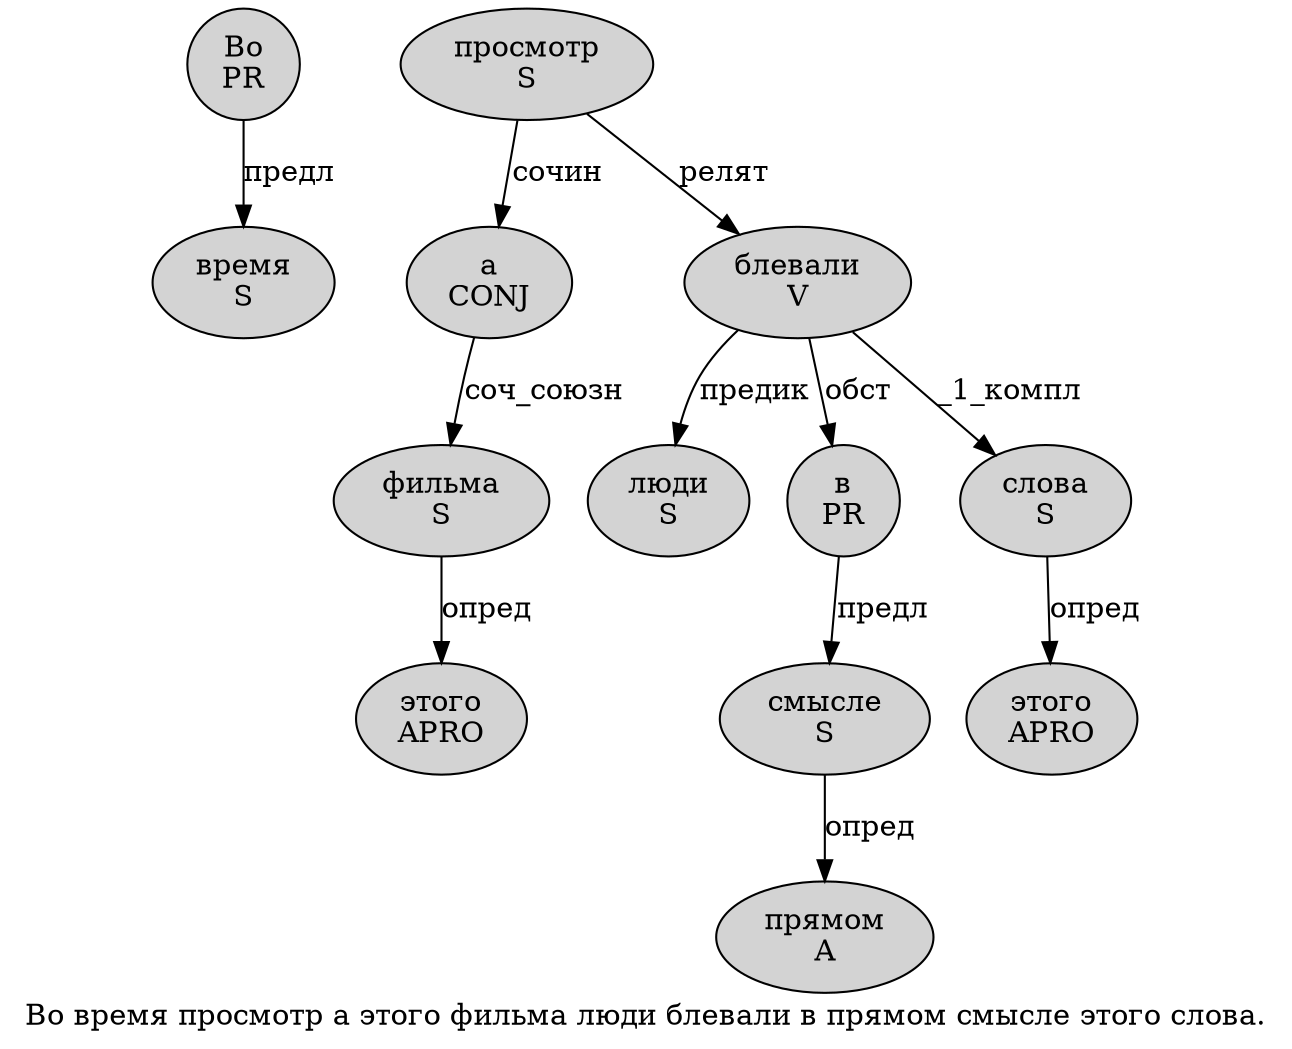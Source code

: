 digraph SENTENCE_3781 {
	graph [label="Во время просмотр а этого фильма люди блевали в прямом смысле этого слова."]
	node [style=filled]
		0 [label="Во
PR" color="" fillcolor=lightgray penwidth=1 shape=ellipse]
		1 [label="время
S" color="" fillcolor=lightgray penwidth=1 shape=ellipse]
		2 [label="просмотр
S" color="" fillcolor=lightgray penwidth=1 shape=ellipse]
		3 [label="а
CONJ" color="" fillcolor=lightgray penwidth=1 shape=ellipse]
		4 [label="этого
APRO" color="" fillcolor=lightgray penwidth=1 shape=ellipse]
		5 [label="фильма
S" color="" fillcolor=lightgray penwidth=1 shape=ellipse]
		6 [label="люди
S" color="" fillcolor=lightgray penwidth=1 shape=ellipse]
		7 [label="блевали
V" color="" fillcolor=lightgray penwidth=1 shape=ellipse]
		8 [label="в
PR" color="" fillcolor=lightgray penwidth=1 shape=ellipse]
		9 [label="прямом
A" color="" fillcolor=lightgray penwidth=1 shape=ellipse]
		10 [label="смысле
S" color="" fillcolor=lightgray penwidth=1 shape=ellipse]
		11 [label="этого
APRO" color="" fillcolor=lightgray penwidth=1 shape=ellipse]
		12 [label="слова
S" color="" fillcolor=lightgray penwidth=1 shape=ellipse]
			12 -> 11 [label="опред"]
			5 -> 4 [label="опред"]
			2 -> 3 [label="сочин"]
			2 -> 7 [label="релят"]
			0 -> 1 [label="предл"]
			10 -> 9 [label="опред"]
			7 -> 6 [label="предик"]
			7 -> 8 [label="обст"]
			7 -> 12 [label="_1_компл"]
			3 -> 5 [label="соч_союзн"]
			8 -> 10 [label="предл"]
}